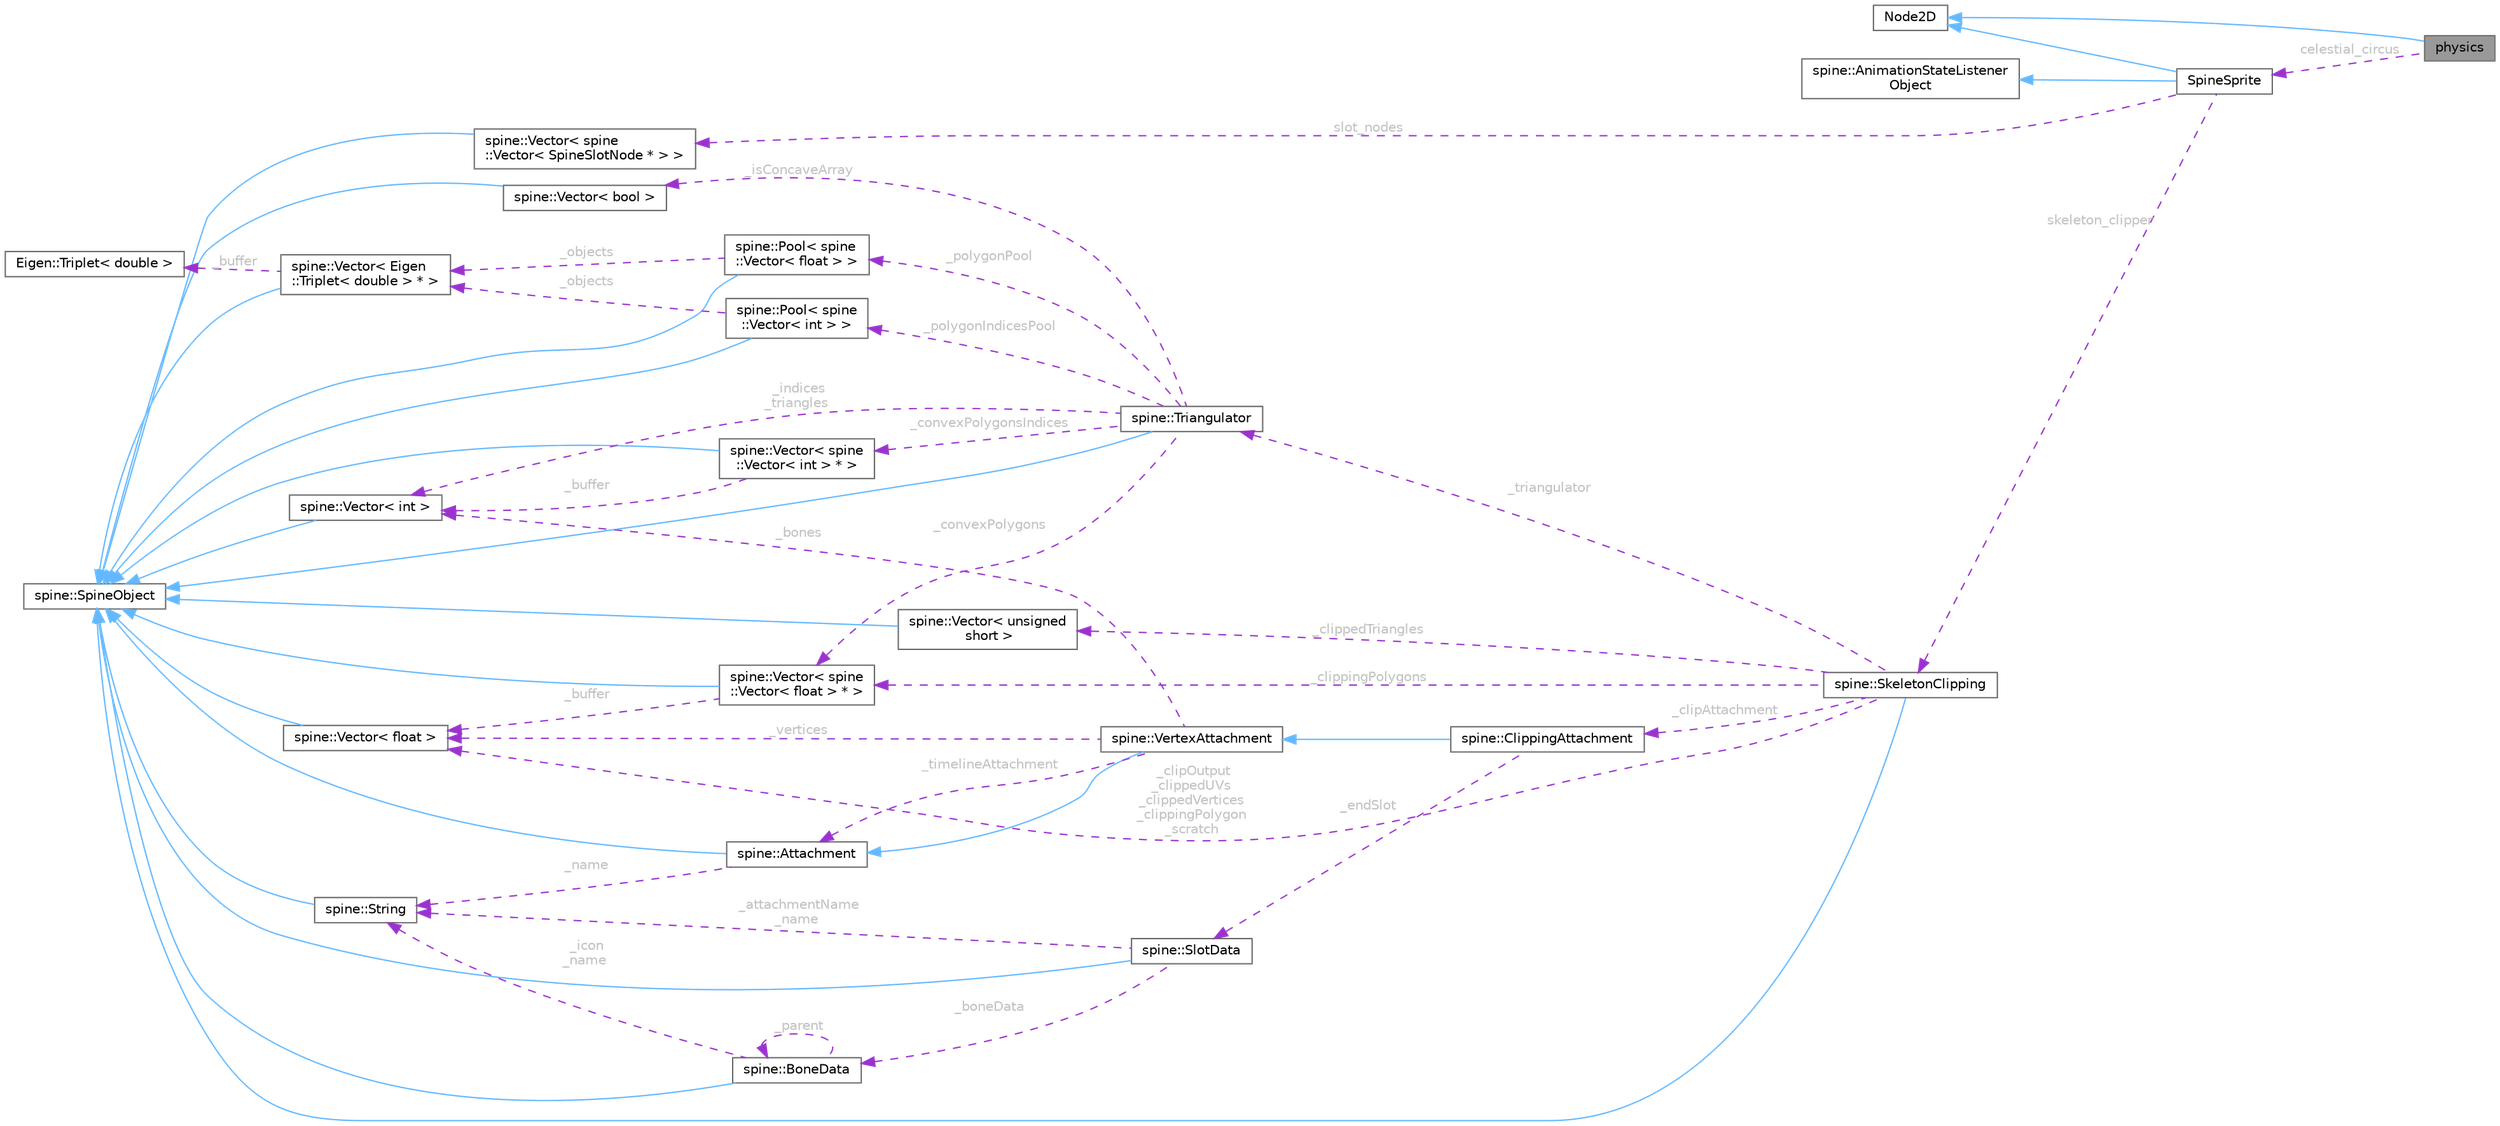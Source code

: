 digraph "physics"
{
 // LATEX_PDF_SIZE
  bgcolor="transparent";
  edge [fontname=Helvetica,fontsize=10,labelfontname=Helvetica,labelfontsize=10];
  node [fontname=Helvetica,fontsize=10,shape=box,height=0.2,width=0.4];
  rankdir="LR";
  Node1 [id="Node000001",label="physics",height=0.2,width=0.4,color="gray40", fillcolor="grey60", style="filled", fontcolor="black",tooltip=" "];
  Node2 -> Node1 [id="edge50_Node000001_Node000002",dir="back",color="steelblue1",style="solid",tooltip=" "];
  Node2 [id="Node000002",label="Node2D",height=0.2,width=0.4,color="gray40", fillcolor="white", style="filled",tooltip=" "];
  Node3 -> Node1 [id="edge51_Node000001_Node000003",dir="back",color="darkorchid3",style="dashed",tooltip=" ",label=" celestial_circus",fontcolor="grey" ];
  Node3 [id="Node000003",label="SpineSprite",height=0.2,width=0.4,color="gray40", fillcolor="white", style="filled",URL="$class_spine_sprite.html",tooltip=" "];
  Node2 -> Node3 [id="edge52_Node000003_Node000002",dir="back",color="steelblue1",style="solid",tooltip=" "];
  Node4 -> Node3 [id="edge53_Node000003_Node000004",dir="back",color="steelblue1",style="solid",tooltip=" "];
  Node4 [id="Node000004",label="spine::AnimationStateListener\lObject",height=0.2,width=0.4,color="gray40", fillcolor="white", style="filled",URL="$classspine_1_1_animation_state_listener_object.html",tooltip="Abstract class to inherit from to create a callback object"];
  Node5 -> Node3 [id="edge54_Node000003_Node000005",dir="back",color="darkorchid3",style="dashed",tooltip=" ",label=" slot_nodes",fontcolor="grey" ];
  Node5 [id="Node000005",label="spine::Vector\< spine\l::Vector\< SpineSlotNode * \> \>",height=0.2,width=0.4,color="gray40", fillcolor="white", style="filled",URL="$classspine_1_1_vector.html",tooltip=" "];
  Node6 -> Node5 [id="edge55_Node000005_Node000006",dir="back",color="steelblue1",style="solid",tooltip=" "];
  Node6 [id="Node000006",label="spine::SpineObject",height=0.2,width=0.4,color="gray40", fillcolor="white", style="filled",URL="$classspine_1_1_spine_object.html",tooltip=" "];
  Node7 -> Node3 [id="edge56_Node000003_Node000007",dir="back",color="darkorchid3",style="dashed",tooltip=" ",label=" skeleton_clipper",fontcolor="grey" ];
  Node7 [id="Node000007",label="spine::SkeletonClipping",height=0.2,width=0.4,color="gray40", fillcolor="white", style="filled",URL="$classspine_1_1_skeleton_clipping.html",tooltip=" "];
  Node6 -> Node7 [id="edge57_Node000007_Node000006",dir="back",color="steelblue1",style="solid",tooltip=" "];
  Node8 -> Node7 [id="edge58_Node000007_Node000008",dir="back",color="darkorchid3",style="dashed",tooltip=" ",label=" _triangulator",fontcolor="grey" ];
  Node8 [id="Node000008",label="spine::Triangulator",height=0.2,width=0.4,color="gray40", fillcolor="white", style="filled",URL="$classspine_1_1_triangulator.html",tooltip=" "];
  Node6 -> Node8 [id="edge59_Node000008_Node000006",dir="back",color="steelblue1",style="solid",tooltip=" "];
  Node9 -> Node8 [id="edge60_Node000008_Node000009",dir="back",color="darkorchid3",style="dashed",tooltip=" ",label=" _convexPolygons",fontcolor="grey" ];
  Node9 [id="Node000009",label="spine::Vector\< spine\l::Vector\< float \> * \>",height=0.2,width=0.4,color="gray40", fillcolor="white", style="filled",URL="$classspine_1_1_vector.html",tooltip=" "];
  Node6 -> Node9 [id="edge61_Node000009_Node000006",dir="back",color="steelblue1",style="solid",tooltip=" "];
  Node10 -> Node9 [id="edge62_Node000009_Node000010",dir="back",color="darkorchid3",style="dashed",tooltip=" ",label=" _buffer",fontcolor="grey" ];
  Node10 [id="Node000010",label="spine::Vector\< float \>",height=0.2,width=0.4,color="gray40", fillcolor="white", style="filled",URL="$classspine_1_1_vector.html",tooltip=" "];
  Node6 -> Node10 [id="edge63_Node000010_Node000006",dir="back",color="steelblue1",style="solid",tooltip=" "];
  Node11 -> Node8 [id="edge64_Node000008_Node000011",dir="back",color="darkorchid3",style="dashed",tooltip=" ",label=" _convexPolygonsIndices",fontcolor="grey" ];
  Node11 [id="Node000011",label="spine::Vector\< spine\l::Vector\< int \> * \>",height=0.2,width=0.4,color="gray40", fillcolor="white", style="filled",URL="$classspine_1_1_vector.html",tooltip=" "];
  Node6 -> Node11 [id="edge65_Node000011_Node000006",dir="back",color="steelblue1",style="solid",tooltip=" "];
  Node12 -> Node11 [id="edge66_Node000011_Node000012",dir="back",color="darkorchid3",style="dashed",tooltip=" ",label=" _buffer",fontcolor="grey" ];
  Node12 [id="Node000012",label="spine::Vector\< int \>",height=0.2,width=0.4,color="gray40", fillcolor="white", style="filled",URL="$classspine_1_1_vector.html",tooltip=" "];
  Node6 -> Node12 [id="edge67_Node000012_Node000006",dir="back",color="steelblue1",style="solid",tooltip=" "];
  Node12 -> Node8 [id="edge68_Node000008_Node000012",dir="back",color="darkorchid3",style="dashed",tooltip=" ",label=" _indices\n_triangles",fontcolor="grey" ];
  Node13 -> Node8 [id="edge69_Node000008_Node000013",dir="back",color="darkorchid3",style="dashed",tooltip=" ",label=" _isConcaveArray",fontcolor="grey" ];
  Node13 [id="Node000013",label="spine::Vector\< bool \>",height=0.2,width=0.4,color="gray40", fillcolor="white", style="filled",URL="$classspine_1_1_vector.html",tooltip=" "];
  Node6 -> Node13 [id="edge70_Node000013_Node000006",dir="back",color="steelblue1",style="solid",tooltip=" "];
  Node14 -> Node8 [id="edge71_Node000008_Node000014",dir="back",color="darkorchid3",style="dashed",tooltip=" ",label=" _polygonPool",fontcolor="grey" ];
  Node14 [id="Node000014",label="spine::Pool\< spine\l::Vector\< float \> \>",height=0.2,width=0.4,color="gray40", fillcolor="white", style="filled",URL="$classspine_1_1_pool.html",tooltip=" "];
  Node6 -> Node14 [id="edge72_Node000014_Node000006",dir="back",color="steelblue1",style="solid",tooltip=" "];
  Node15 -> Node14 [id="edge73_Node000014_Node000015",dir="back",color="darkorchid3",style="dashed",tooltip=" ",label=" _objects",fontcolor="grey" ];
  Node15 [id="Node000015",label="spine::Vector\< Eigen\l::Triplet\< double \> * \>",height=0.2,width=0.4,color="gray40", fillcolor="white", style="filled",URL="$classspine_1_1_vector.html",tooltip=" "];
  Node6 -> Node15 [id="edge74_Node000015_Node000006",dir="back",color="steelblue1",style="solid",tooltip=" "];
  Node16 -> Node15 [id="edge75_Node000015_Node000016",dir="back",color="darkorchid3",style="dashed",tooltip=" ",label=" _buffer",fontcolor="grey" ];
  Node16 [id="Node000016",label="Eigen::Triplet\< double \>",height=0.2,width=0.4,color="gray40", fillcolor="white", style="filled",URL="$class_eigen_1_1_triplet.html",tooltip=" "];
  Node17 -> Node8 [id="edge76_Node000008_Node000017",dir="back",color="darkorchid3",style="dashed",tooltip=" ",label=" _polygonIndicesPool",fontcolor="grey" ];
  Node17 [id="Node000017",label="spine::Pool\< spine\l::Vector\< int \> \>",height=0.2,width=0.4,color="gray40", fillcolor="white", style="filled",URL="$classspine_1_1_pool.html",tooltip=" "];
  Node6 -> Node17 [id="edge77_Node000017_Node000006",dir="back",color="steelblue1",style="solid",tooltip=" "];
  Node15 -> Node17 [id="edge78_Node000017_Node000015",dir="back",color="darkorchid3",style="dashed",tooltip=" ",label=" _objects",fontcolor="grey" ];
  Node10 -> Node7 [id="edge79_Node000007_Node000010",dir="back",color="darkorchid3",style="dashed",tooltip=" ",label=" _clipOutput\n_clippedUVs\n_clippedVertices\n_clippingPolygon\n_scratch",fontcolor="grey" ];
  Node18 -> Node7 [id="edge80_Node000007_Node000018",dir="back",color="darkorchid3",style="dashed",tooltip=" ",label=" _clippedTriangles",fontcolor="grey" ];
  Node18 [id="Node000018",label="spine::Vector\< unsigned\l short \>",height=0.2,width=0.4,color="gray40", fillcolor="white", style="filled",URL="$classspine_1_1_vector.html",tooltip=" "];
  Node6 -> Node18 [id="edge81_Node000018_Node000006",dir="back",color="steelblue1",style="solid",tooltip=" "];
  Node19 -> Node7 [id="edge82_Node000007_Node000019",dir="back",color="darkorchid3",style="dashed",tooltip=" ",label=" _clipAttachment",fontcolor="grey" ];
  Node19 [id="Node000019",label="spine::ClippingAttachment",height=0.2,width=0.4,color="gray40", fillcolor="white", style="filled",URL="$classspine_1_1_clipping_attachment.html",tooltip=" "];
  Node20 -> Node19 [id="edge83_Node000019_Node000020",dir="back",color="steelblue1",style="solid",tooltip=" "];
  Node20 [id="Node000020",label="spine::VertexAttachment",height=0.2,width=0.4,color="gray40", fillcolor="white", style="filled",URL="$classspine_1_1_vertex_attachment.html",tooltip="An attachment with vertices that are transformed by one or more bones and can be deformed by a slot's..."];
  Node21 -> Node20 [id="edge84_Node000020_Node000021",dir="back",color="steelblue1",style="solid",tooltip=" "];
  Node21 [id="Node000021",label="spine::Attachment",height=0.2,width=0.4,color="gray40", fillcolor="white", style="filled",URL="$classspine_1_1_attachment.html",tooltip=" "];
  Node6 -> Node21 [id="edge85_Node000021_Node000006",dir="back",color="steelblue1",style="solid",tooltip=" "];
  Node22 -> Node21 [id="edge86_Node000021_Node000022",dir="back",color="darkorchid3",style="dashed",tooltip=" ",label=" _name",fontcolor="grey" ];
  Node22 [id="Node000022",label="spine::String",height=0.2,width=0.4,color="gray40", fillcolor="white", style="filled",URL="$classspine_1_1_string.html",tooltip=" "];
  Node6 -> Node22 [id="edge87_Node000022_Node000006",dir="back",color="steelblue1",style="solid",tooltip=" "];
  Node12 -> Node20 [id="edge88_Node000020_Node000012",dir="back",color="darkorchid3",style="dashed",tooltip=" ",label=" _bones",fontcolor="grey" ];
  Node10 -> Node20 [id="edge89_Node000020_Node000010",dir="back",color="darkorchid3",style="dashed",tooltip=" ",label=" _vertices",fontcolor="grey" ];
  Node21 -> Node20 [id="edge90_Node000020_Node000021",dir="back",color="darkorchid3",style="dashed",tooltip=" ",label=" _timelineAttachment",fontcolor="grey" ];
  Node23 -> Node19 [id="edge91_Node000019_Node000023",dir="back",color="darkorchid3",style="dashed",tooltip=" ",label=" _endSlot",fontcolor="grey" ];
  Node23 [id="Node000023",label="spine::SlotData",height=0.2,width=0.4,color="gray40", fillcolor="white", style="filled",URL="$classspine_1_1_slot_data.html",tooltip=" "];
  Node6 -> Node23 [id="edge92_Node000023_Node000006",dir="back",color="steelblue1",style="solid",tooltip=" "];
  Node22 -> Node23 [id="edge93_Node000023_Node000022",dir="back",color="darkorchid3",style="dashed",tooltip=" ",label=" _attachmentName\n_name",fontcolor="grey" ];
  Node24 -> Node23 [id="edge94_Node000023_Node000024",dir="back",color="darkorchid3",style="dashed",tooltip=" ",label=" _boneData",fontcolor="grey" ];
  Node24 [id="Node000024",label="spine::BoneData",height=0.2,width=0.4,color="gray40", fillcolor="white", style="filled",URL="$classspine_1_1_bone_data.html",tooltip=" "];
  Node6 -> Node24 [id="edge95_Node000024_Node000006",dir="back",color="steelblue1",style="solid",tooltip=" "];
  Node22 -> Node24 [id="edge96_Node000024_Node000022",dir="back",color="darkorchid3",style="dashed",tooltip=" ",label=" _icon\n_name",fontcolor="grey" ];
  Node24 -> Node24 [id="edge97_Node000024_Node000024",dir="back",color="darkorchid3",style="dashed",tooltip=" ",label=" _parent",fontcolor="grey" ];
  Node9 -> Node7 [id="edge98_Node000007_Node000009",dir="back",color="darkorchid3",style="dashed",tooltip=" ",label=" _clippingPolygons",fontcolor="grey" ];
}

